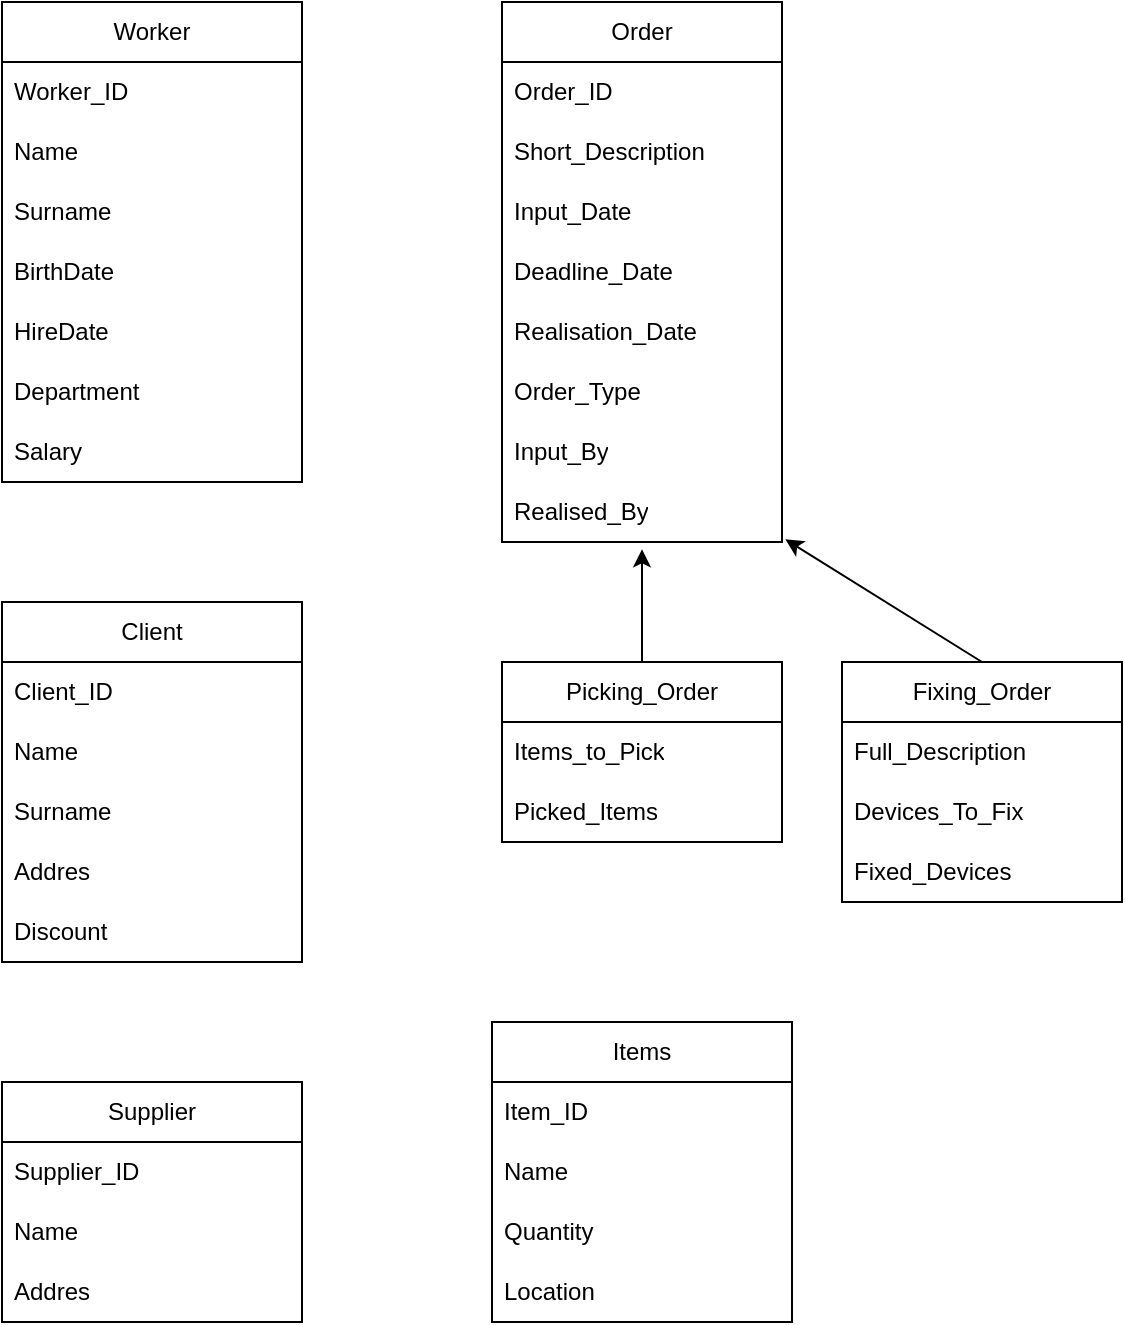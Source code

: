 <mxfile version="23.1.5" type="device">
  <diagram name="Strona-1" id="zS4N_ACbG8AgIZdpcEtE">
    <mxGraphModel dx="2868" dy="1688" grid="1" gridSize="10" guides="1" tooltips="1" connect="1" arrows="1" fold="1" page="1" pageScale="1" pageWidth="827" pageHeight="1169" math="0" shadow="0">
      <root>
        <mxCell id="0" />
        <mxCell id="1" parent="0" />
        <mxCell id="TGVUKSEDFCbMuZDrR38e-2" value="Worker" style="swimlane;fontStyle=0;childLayout=stackLayout;horizontal=1;startSize=30;horizontalStack=0;resizeParent=1;resizeParentMax=0;resizeLast=0;collapsible=1;marginBottom=0;whiteSpace=wrap;html=1;" vertex="1" parent="1">
          <mxGeometry x="40" y="230" width="150" height="240" as="geometry" />
        </mxCell>
        <mxCell id="TGVUKSEDFCbMuZDrR38e-3" value="Worker_ID" style="text;strokeColor=none;fillColor=none;align=left;verticalAlign=middle;spacingLeft=4;spacingRight=4;overflow=hidden;points=[[0,0.5],[1,0.5]];portConstraint=eastwest;rotatable=0;whiteSpace=wrap;html=1;" vertex="1" parent="TGVUKSEDFCbMuZDrR38e-2">
          <mxGeometry y="30" width="150" height="30" as="geometry" />
        </mxCell>
        <mxCell id="TGVUKSEDFCbMuZDrR38e-4" value="Name" style="text;strokeColor=none;fillColor=none;align=left;verticalAlign=middle;spacingLeft=4;spacingRight=4;overflow=hidden;points=[[0,0.5],[1,0.5]];portConstraint=eastwest;rotatable=0;whiteSpace=wrap;html=1;" vertex="1" parent="TGVUKSEDFCbMuZDrR38e-2">
          <mxGeometry y="60" width="150" height="30" as="geometry" />
        </mxCell>
        <mxCell id="TGVUKSEDFCbMuZDrR38e-5" value="Surname" style="text;strokeColor=none;fillColor=none;align=left;verticalAlign=middle;spacingLeft=4;spacingRight=4;overflow=hidden;points=[[0,0.5],[1,0.5]];portConstraint=eastwest;rotatable=0;whiteSpace=wrap;html=1;" vertex="1" parent="TGVUKSEDFCbMuZDrR38e-2">
          <mxGeometry y="90" width="150" height="30" as="geometry" />
        </mxCell>
        <mxCell id="TGVUKSEDFCbMuZDrR38e-7" value="BirthDate" style="text;strokeColor=none;fillColor=none;align=left;verticalAlign=middle;spacingLeft=4;spacingRight=4;overflow=hidden;points=[[0,0.5],[1,0.5]];portConstraint=eastwest;rotatable=0;whiteSpace=wrap;html=1;" vertex="1" parent="TGVUKSEDFCbMuZDrR38e-2">
          <mxGeometry y="120" width="150" height="30" as="geometry" />
        </mxCell>
        <mxCell id="TGVUKSEDFCbMuZDrR38e-6" value="HireDate" style="text;strokeColor=none;fillColor=none;align=left;verticalAlign=middle;spacingLeft=4;spacingRight=4;overflow=hidden;points=[[0,0.5],[1,0.5]];portConstraint=eastwest;rotatable=0;whiteSpace=wrap;html=1;" vertex="1" parent="TGVUKSEDFCbMuZDrR38e-2">
          <mxGeometry y="150" width="150" height="30" as="geometry" />
        </mxCell>
        <mxCell id="TGVUKSEDFCbMuZDrR38e-8" value="Department" style="text;strokeColor=none;fillColor=none;align=left;verticalAlign=middle;spacingLeft=4;spacingRight=4;overflow=hidden;points=[[0,0.5],[1,0.5]];portConstraint=eastwest;rotatable=0;whiteSpace=wrap;html=1;" vertex="1" parent="TGVUKSEDFCbMuZDrR38e-2">
          <mxGeometry y="180" width="150" height="30" as="geometry" />
        </mxCell>
        <mxCell id="TGVUKSEDFCbMuZDrR38e-62" value="Salary" style="text;strokeColor=none;fillColor=none;align=left;verticalAlign=middle;spacingLeft=4;spacingRight=4;overflow=hidden;points=[[0,0.5],[1,0.5]];portConstraint=eastwest;rotatable=0;whiteSpace=wrap;html=1;" vertex="1" parent="TGVUKSEDFCbMuZDrR38e-2">
          <mxGeometry y="210" width="150" height="30" as="geometry" />
        </mxCell>
        <mxCell id="TGVUKSEDFCbMuZDrR38e-10" value="Order" style="swimlane;fontStyle=0;childLayout=stackLayout;horizontal=1;startSize=30;horizontalStack=0;resizeParent=1;resizeParentMax=0;resizeLast=0;collapsible=1;marginBottom=0;whiteSpace=wrap;html=1;" vertex="1" parent="1">
          <mxGeometry x="290" y="230" width="140" height="270" as="geometry" />
        </mxCell>
        <mxCell id="TGVUKSEDFCbMuZDrR38e-11" value="Order_ID" style="text;strokeColor=none;fillColor=none;align=left;verticalAlign=middle;spacingLeft=4;spacingRight=4;overflow=hidden;points=[[0,0.5],[1,0.5]];portConstraint=eastwest;rotatable=0;whiteSpace=wrap;html=1;" vertex="1" parent="TGVUKSEDFCbMuZDrR38e-10">
          <mxGeometry y="30" width="140" height="30" as="geometry" />
        </mxCell>
        <mxCell id="TGVUKSEDFCbMuZDrR38e-12" value="Short_Description" style="text;strokeColor=none;fillColor=none;align=left;verticalAlign=middle;spacingLeft=4;spacingRight=4;overflow=hidden;points=[[0,0.5],[1,0.5]];portConstraint=eastwest;rotatable=0;whiteSpace=wrap;html=1;" vertex="1" parent="TGVUKSEDFCbMuZDrR38e-10">
          <mxGeometry y="60" width="140" height="30" as="geometry" />
        </mxCell>
        <mxCell id="TGVUKSEDFCbMuZDrR38e-14" value="Input_Date" style="text;strokeColor=none;fillColor=none;align=left;verticalAlign=middle;spacingLeft=4;spacingRight=4;overflow=hidden;points=[[0,0.5],[1,0.5]];portConstraint=eastwest;rotatable=0;whiteSpace=wrap;html=1;" vertex="1" parent="TGVUKSEDFCbMuZDrR38e-10">
          <mxGeometry y="90" width="140" height="30" as="geometry" />
        </mxCell>
        <mxCell id="TGVUKSEDFCbMuZDrR38e-15" value="Deadline_Date" style="text;strokeColor=none;fillColor=none;align=left;verticalAlign=middle;spacingLeft=4;spacingRight=4;overflow=hidden;points=[[0,0.5],[1,0.5]];portConstraint=eastwest;rotatable=0;whiteSpace=wrap;html=1;" vertex="1" parent="TGVUKSEDFCbMuZDrR38e-10">
          <mxGeometry y="120" width="140" height="30" as="geometry" />
        </mxCell>
        <mxCell id="TGVUKSEDFCbMuZDrR38e-16" value="Realisation_Date" style="text;strokeColor=none;fillColor=none;align=left;verticalAlign=middle;spacingLeft=4;spacingRight=4;overflow=hidden;points=[[0,0.5],[1,0.5]];portConstraint=eastwest;rotatable=0;whiteSpace=wrap;html=1;" vertex="1" parent="TGVUKSEDFCbMuZDrR38e-10">
          <mxGeometry y="150" width="140" height="30" as="geometry" />
        </mxCell>
        <mxCell id="TGVUKSEDFCbMuZDrR38e-18" value="Order_Type" style="text;strokeColor=none;fillColor=none;align=left;verticalAlign=middle;spacingLeft=4;spacingRight=4;overflow=hidden;points=[[0,0.5],[1,0.5]];portConstraint=eastwest;rotatable=0;whiteSpace=wrap;html=1;" vertex="1" parent="TGVUKSEDFCbMuZDrR38e-10">
          <mxGeometry y="180" width="140" height="30" as="geometry" />
        </mxCell>
        <mxCell id="TGVUKSEDFCbMuZDrR38e-23" value="Input_By" style="text;strokeColor=none;fillColor=none;align=left;verticalAlign=middle;spacingLeft=4;spacingRight=4;overflow=hidden;points=[[0,0.5],[1,0.5]];portConstraint=eastwest;rotatable=0;whiteSpace=wrap;html=1;" vertex="1" parent="TGVUKSEDFCbMuZDrR38e-10">
          <mxGeometry y="210" width="140" height="30" as="geometry" />
        </mxCell>
        <mxCell id="TGVUKSEDFCbMuZDrR38e-24" value="Realised_By" style="text;strokeColor=none;fillColor=none;align=left;verticalAlign=middle;spacingLeft=4;spacingRight=4;overflow=hidden;points=[[0,0.5],[1,0.5]];portConstraint=eastwest;rotatable=0;whiteSpace=wrap;html=1;" vertex="1" parent="TGVUKSEDFCbMuZDrR38e-10">
          <mxGeometry y="240" width="140" height="30" as="geometry" />
        </mxCell>
        <mxCell id="TGVUKSEDFCbMuZDrR38e-19" value="Picking_Order" style="swimlane;fontStyle=0;childLayout=stackLayout;horizontal=1;startSize=30;horizontalStack=0;resizeParent=1;resizeParentMax=0;resizeLast=0;collapsible=1;marginBottom=0;whiteSpace=wrap;html=1;" vertex="1" parent="1">
          <mxGeometry x="290" y="560" width="140" height="90" as="geometry" />
        </mxCell>
        <mxCell id="TGVUKSEDFCbMuZDrR38e-20" value="Items_to_Pick" style="text;strokeColor=none;fillColor=none;align=left;verticalAlign=middle;spacingLeft=4;spacingRight=4;overflow=hidden;points=[[0,0.5],[1,0.5]];portConstraint=eastwest;rotatable=0;whiteSpace=wrap;html=1;" vertex="1" parent="TGVUKSEDFCbMuZDrR38e-19">
          <mxGeometry y="30" width="140" height="30" as="geometry" />
        </mxCell>
        <mxCell id="TGVUKSEDFCbMuZDrR38e-22" value="Picked_Items" style="text;strokeColor=none;fillColor=none;align=left;verticalAlign=middle;spacingLeft=4;spacingRight=4;overflow=hidden;points=[[0,0.5],[1,0.5]];portConstraint=eastwest;rotatable=0;whiteSpace=wrap;html=1;" vertex="1" parent="TGVUKSEDFCbMuZDrR38e-19">
          <mxGeometry y="60" width="140" height="30" as="geometry" />
        </mxCell>
        <mxCell id="TGVUKSEDFCbMuZDrR38e-25" value="Fixing_Order" style="swimlane;fontStyle=0;childLayout=stackLayout;horizontal=1;startSize=30;horizontalStack=0;resizeParent=1;resizeParentMax=0;resizeLast=0;collapsible=1;marginBottom=0;whiteSpace=wrap;html=1;" vertex="1" parent="1">
          <mxGeometry x="460" y="560" width="140" height="120" as="geometry" />
        </mxCell>
        <mxCell id="TGVUKSEDFCbMuZDrR38e-26" value="Full_Description" style="text;strokeColor=none;fillColor=none;align=left;verticalAlign=middle;spacingLeft=4;spacingRight=4;overflow=hidden;points=[[0,0.5],[1,0.5]];portConstraint=eastwest;rotatable=0;whiteSpace=wrap;html=1;" vertex="1" parent="TGVUKSEDFCbMuZDrR38e-25">
          <mxGeometry y="30" width="140" height="30" as="geometry" />
        </mxCell>
        <mxCell id="TGVUKSEDFCbMuZDrR38e-28" value="Devices_To_Fix" style="text;strokeColor=none;fillColor=none;align=left;verticalAlign=middle;spacingLeft=4;spacingRight=4;overflow=hidden;points=[[0,0.5],[1,0.5]];portConstraint=eastwest;rotatable=0;whiteSpace=wrap;html=1;" vertex="1" parent="TGVUKSEDFCbMuZDrR38e-25">
          <mxGeometry y="60" width="140" height="30" as="geometry" />
        </mxCell>
        <mxCell id="TGVUKSEDFCbMuZDrR38e-29" value="Fixed_Devices" style="text;strokeColor=none;fillColor=none;align=left;verticalAlign=middle;spacingLeft=4;spacingRight=4;overflow=hidden;points=[[0,0.5],[1,0.5]];portConstraint=eastwest;rotatable=0;whiteSpace=wrap;html=1;" vertex="1" parent="TGVUKSEDFCbMuZDrR38e-25">
          <mxGeometry y="90" width="140" height="30" as="geometry" />
        </mxCell>
        <mxCell id="TGVUKSEDFCbMuZDrR38e-30" value="" style="endArrow=classic;html=1;rounded=0;exitX=0.5;exitY=0;exitDx=0;exitDy=0;entryX=1.012;entryY=0.956;entryDx=0;entryDy=0;entryPerimeter=0;" edge="1" parent="1" source="TGVUKSEDFCbMuZDrR38e-25" target="TGVUKSEDFCbMuZDrR38e-24">
          <mxGeometry width="50" height="50" relative="1" as="geometry">
            <mxPoint x="90" y="600" as="sourcePoint" />
            <mxPoint x="360" y="510" as="targetPoint" />
          </mxGeometry>
        </mxCell>
        <mxCell id="TGVUKSEDFCbMuZDrR38e-31" value="" style="endArrow=classic;html=1;rounded=0;exitX=0.5;exitY=0;exitDx=0;exitDy=0;entryX=0.5;entryY=1.122;entryDx=0;entryDy=0;entryPerimeter=0;" edge="1" parent="1" source="TGVUKSEDFCbMuZDrR38e-19" target="TGVUKSEDFCbMuZDrR38e-24">
          <mxGeometry width="50" height="50" relative="1" as="geometry">
            <mxPoint x="200" y="600" as="sourcePoint" />
            <mxPoint x="250" y="550" as="targetPoint" />
          </mxGeometry>
        </mxCell>
        <mxCell id="TGVUKSEDFCbMuZDrR38e-32" value="Client" style="swimlane;fontStyle=0;childLayout=stackLayout;horizontal=1;startSize=30;horizontalStack=0;resizeParent=1;resizeParentMax=0;resizeLast=0;collapsible=1;marginBottom=0;whiteSpace=wrap;html=1;" vertex="1" parent="1">
          <mxGeometry x="40" y="530" width="150" height="180" as="geometry" />
        </mxCell>
        <mxCell id="TGVUKSEDFCbMuZDrR38e-33" value="Client_ID" style="text;strokeColor=none;fillColor=none;align=left;verticalAlign=middle;spacingLeft=4;spacingRight=4;overflow=hidden;points=[[0,0.5],[1,0.5]];portConstraint=eastwest;rotatable=0;whiteSpace=wrap;html=1;" vertex="1" parent="TGVUKSEDFCbMuZDrR38e-32">
          <mxGeometry y="30" width="150" height="30" as="geometry" />
        </mxCell>
        <mxCell id="TGVUKSEDFCbMuZDrR38e-34" value="Name" style="text;strokeColor=none;fillColor=none;align=left;verticalAlign=middle;spacingLeft=4;spacingRight=4;overflow=hidden;points=[[0,0.5],[1,0.5]];portConstraint=eastwest;rotatable=0;whiteSpace=wrap;html=1;" vertex="1" parent="TGVUKSEDFCbMuZDrR38e-32">
          <mxGeometry y="60" width="150" height="30" as="geometry" />
        </mxCell>
        <mxCell id="TGVUKSEDFCbMuZDrR38e-35" value="Surname" style="text;strokeColor=none;fillColor=none;align=left;verticalAlign=middle;spacingLeft=4;spacingRight=4;overflow=hidden;points=[[0,0.5],[1,0.5]];portConstraint=eastwest;rotatable=0;whiteSpace=wrap;html=1;" vertex="1" parent="TGVUKSEDFCbMuZDrR38e-32">
          <mxGeometry y="90" width="150" height="30" as="geometry" />
        </mxCell>
        <mxCell id="TGVUKSEDFCbMuZDrR38e-61" value="Addres" style="text;strokeColor=none;fillColor=none;align=left;verticalAlign=middle;spacingLeft=4;spacingRight=4;overflow=hidden;points=[[0,0.5],[1,0.5]];portConstraint=eastwest;rotatable=0;whiteSpace=wrap;html=1;" vertex="1" parent="TGVUKSEDFCbMuZDrR38e-32">
          <mxGeometry y="120" width="150" height="30" as="geometry" />
        </mxCell>
        <mxCell id="TGVUKSEDFCbMuZDrR38e-60" value="Discount" style="text;strokeColor=none;fillColor=none;align=left;verticalAlign=middle;spacingLeft=4;spacingRight=4;overflow=hidden;points=[[0,0.5],[1,0.5]];portConstraint=eastwest;rotatable=0;whiteSpace=wrap;html=1;" vertex="1" parent="TGVUKSEDFCbMuZDrR38e-32">
          <mxGeometry y="150" width="150" height="30" as="geometry" />
        </mxCell>
        <mxCell id="TGVUKSEDFCbMuZDrR38e-39" value="Supplier" style="swimlane;fontStyle=0;childLayout=stackLayout;horizontal=1;startSize=30;horizontalStack=0;resizeParent=1;resizeParentMax=0;resizeLast=0;collapsible=1;marginBottom=0;whiteSpace=wrap;html=1;" vertex="1" parent="1">
          <mxGeometry x="40" y="770" width="150" height="120" as="geometry" />
        </mxCell>
        <mxCell id="TGVUKSEDFCbMuZDrR38e-40" value="Supplier_ID" style="text;strokeColor=none;fillColor=none;align=left;verticalAlign=middle;spacingLeft=4;spacingRight=4;overflow=hidden;points=[[0,0.5],[1,0.5]];portConstraint=eastwest;rotatable=0;whiteSpace=wrap;html=1;" vertex="1" parent="TGVUKSEDFCbMuZDrR38e-39">
          <mxGeometry y="30" width="150" height="30" as="geometry" />
        </mxCell>
        <mxCell id="TGVUKSEDFCbMuZDrR38e-41" value="Name" style="text;strokeColor=none;fillColor=none;align=left;verticalAlign=middle;spacingLeft=4;spacingRight=4;overflow=hidden;points=[[0,0.5],[1,0.5]];portConstraint=eastwest;rotatable=0;whiteSpace=wrap;html=1;" vertex="1" parent="TGVUKSEDFCbMuZDrR38e-39">
          <mxGeometry y="60" width="150" height="30" as="geometry" />
        </mxCell>
        <mxCell id="TGVUKSEDFCbMuZDrR38e-43" value="Addres" style="text;strokeColor=none;fillColor=none;align=left;verticalAlign=middle;spacingLeft=4;spacingRight=4;overflow=hidden;points=[[0,0.5],[1,0.5]];portConstraint=eastwest;rotatable=0;whiteSpace=wrap;html=1;" vertex="1" parent="TGVUKSEDFCbMuZDrR38e-39">
          <mxGeometry y="90" width="150" height="30" as="geometry" />
        </mxCell>
        <mxCell id="TGVUKSEDFCbMuZDrR38e-46" value="Items" style="swimlane;fontStyle=0;childLayout=stackLayout;horizontal=1;startSize=30;horizontalStack=0;resizeParent=1;resizeParentMax=0;resizeLast=0;collapsible=1;marginBottom=0;whiteSpace=wrap;html=1;" vertex="1" parent="1">
          <mxGeometry x="285" y="740" width="150" height="150" as="geometry" />
        </mxCell>
        <mxCell id="TGVUKSEDFCbMuZDrR38e-47" value="Item_ID" style="text;strokeColor=none;fillColor=none;align=left;verticalAlign=middle;spacingLeft=4;spacingRight=4;overflow=hidden;points=[[0,0.5],[1,0.5]];portConstraint=eastwest;rotatable=0;whiteSpace=wrap;html=1;" vertex="1" parent="TGVUKSEDFCbMuZDrR38e-46">
          <mxGeometry y="30" width="150" height="30" as="geometry" />
        </mxCell>
        <mxCell id="TGVUKSEDFCbMuZDrR38e-48" value="Name" style="text;strokeColor=none;fillColor=none;align=left;verticalAlign=middle;spacingLeft=4;spacingRight=4;overflow=hidden;points=[[0,0.5],[1,0.5]];portConstraint=eastwest;rotatable=0;whiteSpace=wrap;html=1;" vertex="1" parent="TGVUKSEDFCbMuZDrR38e-46">
          <mxGeometry y="60" width="150" height="30" as="geometry" />
        </mxCell>
        <mxCell id="TGVUKSEDFCbMuZDrR38e-49" value="Quantity" style="text;strokeColor=none;fillColor=none;align=left;verticalAlign=middle;spacingLeft=4;spacingRight=4;overflow=hidden;points=[[0,0.5],[1,0.5]];portConstraint=eastwest;rotatable=0;whiteSpace=wrap;html=1;" vertex="1" parent="TGVUKSEDFCbMuZDrR38e-46">
          <mxGeometry y="90" width="150" height="30" as="geometry" />
        </mxCell>
        <mxCell id="TGVUKSEDFCbMuZDrR38e-50" value="Location" style="text;strokeColor=none;fillColor=none;align=left;verticalAlign=middle;spacingLeft=4;spacingRight=4;overflow=hidden;points=[[0,0.5],[1,0.5]];portConstraint=eastwest;rotatable=0;whiteSpace=wrap;html=1;" vertex="1" parent="TGVUKSEDFCbMuZDrR38e-46">
          <mxGeometry y="120" width="150" height="30" as="geometry" />
        </mxCell>
      </root>
    </mxGraphModel>
  </diagram>
</mxfile>
